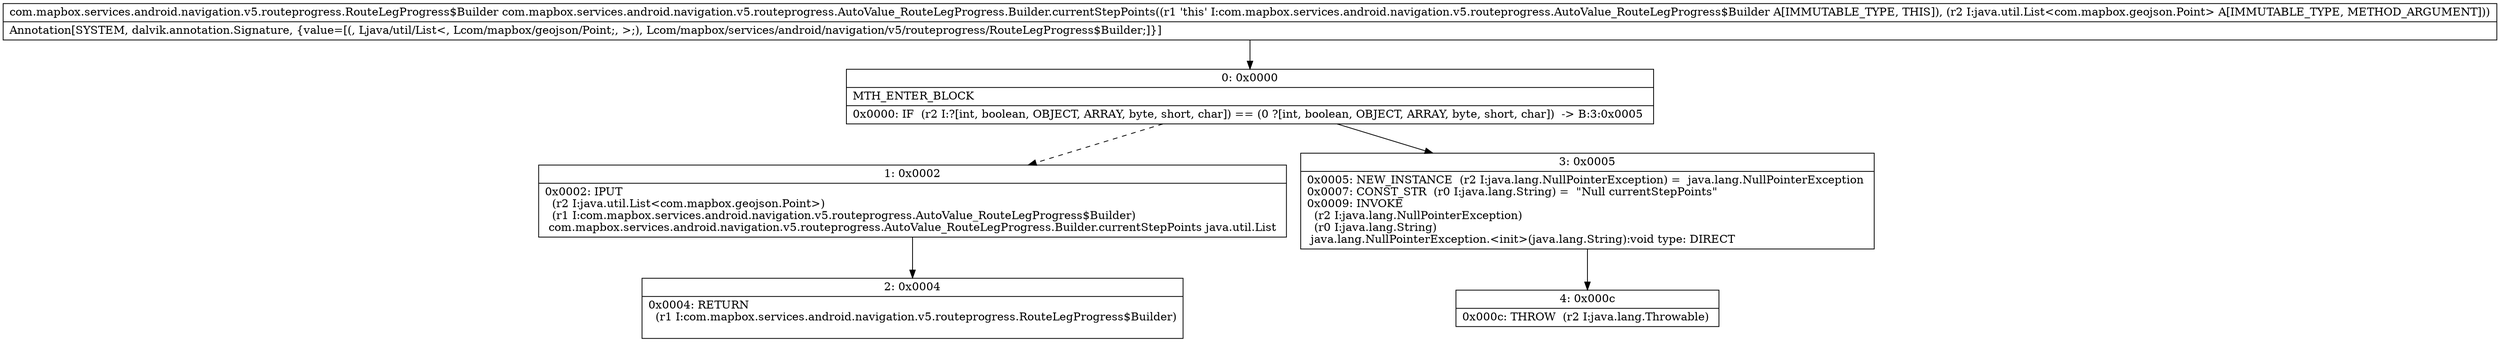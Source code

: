 digraph "CFG forcom.mapbox.services.android.navigation.v5.routeprogress.AutoValue_RouteLegProgress.Builder.currentStepPoints(Ljava\/util\/List;)Lcom\/mapbox\/services\/android\/navigation\/v5\/routeprogress\/RouteLegProgress$Builder;" {
Node_0 [shape=record,label="{0\:\ 0x0000|MTH_ENTER_BLOCK\l|0x0000: IF  (r2 I:?[int, boolean, OBJECT, ARRAY, byte, short, char]) == (0 ?[int, boolean, OBJECT, ARRAY, byte, short, char])  \-\> B:3:0x0005 \l}"];
Node_1 [shape=record,label="{1\:\ 0x0002|0x0002: IPUT  \l  (r2 I:java.util.List\<com.mapbox.geojson.Point\>)\l  (r1 I:com.mapbox.services.android.navigation.v5.routeprogress.AutoValue_RouteLegProgress$Builder)\l com.mapbox.services.android.navigation.v5.routeprogress.AutoValue_RouteLegProgress.Builder.currentStepPoints java.util.List \l}"];
Node_2 [shape=record,label="{2\:\ 0x0004|0x0004: RETURN  \l  (r1 I:com.mapbox.services.android.navigation.v5.routeprogress.RouteLegProgress$Builder)\l \l}"];
Node_3 [shape=record,label="{3\:\ 0x0005|0x0005: NEW_INSTANCE  (r2 I:java.lang.NullPointerException) =  java.lang.NullPointerException \l0x0007: CONST_STR  (r0 I:java.lang.String) =  \"Null currentStepPoints\" \l0x0009: INVOKE  \l  (r2 I:java.lang.NullPointerException)\l  (r0 I:java.lang.String)\l java.lang.NullPointerException.\<init\>(java.lang.String):void type: DIRECT \l}"];
Node_4 [shape=record,label="{4\:\ 0x000c|0x000c: THROW  (r2 I:java.lang.Throwable) \l}"];
MethodNode[shape=record,label="{com.mapbox.services.android.navigation.v5.routeprogress.RouteLegProgress$Builder com.mapbox.services.android.navigation.v5.routeprogress.AutoValue_RouteLegProgress.Builder.currentStepPoints((r1 'this' I:com.mapbox.services.android.navigation.v5.routeprogress.AutoValue_RouteLegProgress$Builder A[IMMUTABLE_TYPE, THIS]), (r2 I:java.util.List\<com.mapbox.geojson.Point\> A[IMMUTABLE_TYPE, METHOD_ARGUMENT]))  | Annotation[SYSTEM, dalvik.annotation.Signature, \{value=[(, Ljava\/util\/List\<, Lcom\/mapbox\/geojson\/Point;, \>;), Lcom\/mapbox\/services\/android\/navigation\/v5\/routeprogress\/RouteLegProgress$Builder;]\}]\l}"];
MethodNode -> Node_0;
Node_0 -> Node_1[style=dashed];
Node_0 -> Node_3;
Node_1 -> Node_2;
Node_3 -> Node_4;
}

